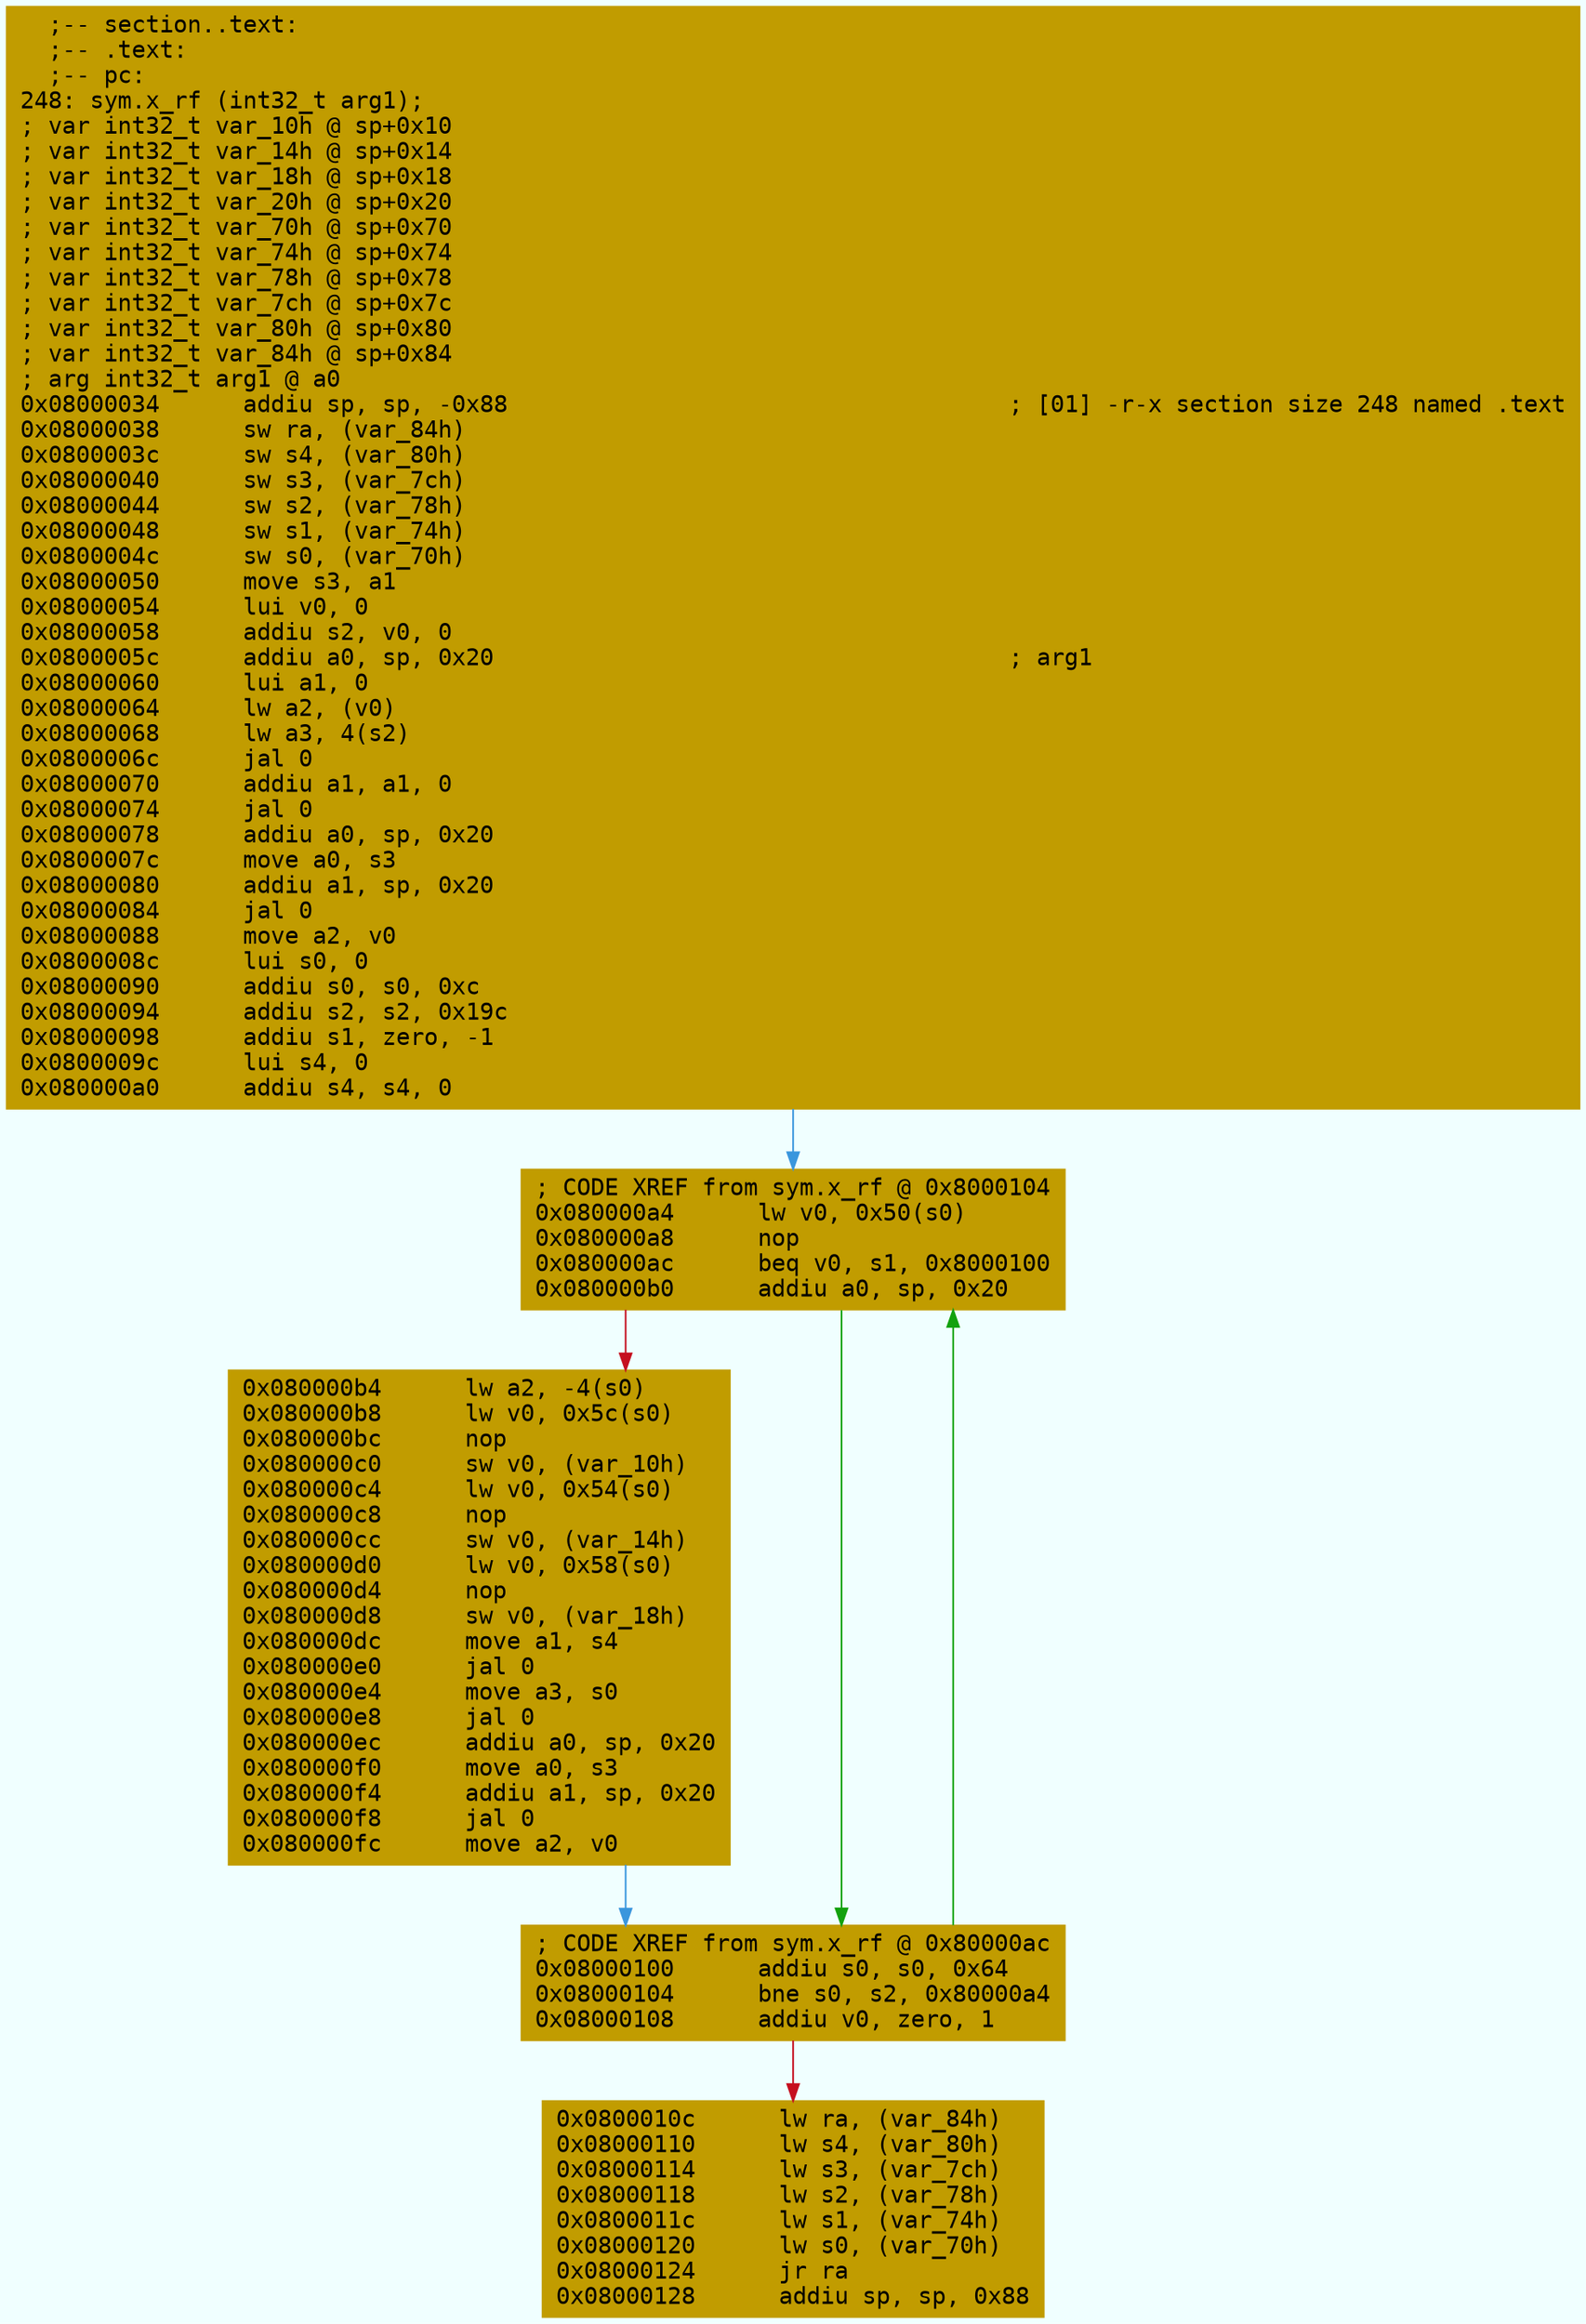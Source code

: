 digraph code {
	graph [bgcolor=azure fontsize=8 fontname="Courier" splines="ortho"];
	node [fillcolor=gray style=filled shape=box];
	edge [arrowhead="normal"];
	"0x08000034" [URL="sym.x_rf/0x08000034", fillcolor="#c19c00",color="#c19c00", fontname="Courier",label="  ;-- section..text:\l  ;-- .text:\l  ;-- pc:\l248: sym.x_rf (int32_t arg1);\l; var int32_t var_10h @ sp+0x10\l; var int32_t var_14h @ sp+0x14\l; var int32_t var_18h @ sp+0x18\l; var int32_t var_20h @ sp+0x20\l; var int32_t var_70h @ sp+0x70\l; var int32_t var_74h @ sp+0x74\l; var int32_t var_78h @ sp+0x78\l; var int32_t var_7ch @ sp+0x7c\l; var int32_t var_80h @ sp+0x80\l; var int32_t var_84h @ sp+0x84\l; arg int32_t arg1 @ a0\l0x08000034      addiu sp, sp, -0x88                                    ; [01] -r-x section size 248 named .text\l0x08000038      sw ra, (var_84h)\l0x0800003c      sw s4, (var_80h)\l0x08000040      sw s3, (var_7ch)\l0x08000044      sw s2, (var_78h)\l0x08000048      sw s1, (var_74h)\l0x0800004c      sw s0, (var_70h)\l0x08000050      move s3, a1\l0x08000054      lui v0, 0\l0x08000058      addiu s2, v0, 0\l0x0800005c      addiu a0, sp, 0x20                                     ; arg1\l0x08000060      lui a1, 0\l0x08000064      lw a2, (v0)\l0x08000068      lw a3, 4(s2)\l0x0800006c      jal 0\l0x08000070      addiu a1, a1, 0\l0x08000074      jal 0\l0x08000078      addiu a0, sp, 0x20\l0x0800007c      move a0, s3\l0x08000080      addiu a1, sp, 0x20\l0x08000084      jal 0\l0x08000088      move a2, v0\l0x0800008c      lui s0, 0\l0x08000090      addiu s0, s0, 0xc\l0x08000094      addiu s2, s2, 0x19c\l0x08000098      addiu s1, zero, -1\l0x0800009c      lui s4, 0\l0x080000a0      addiu s4, s4, 0\l"]
	"0x080000a4" [URL="sym.x_rf/0x080000a4", fillcolor="#c19c00",color="#c19c00", fontname="Courier",label="; CODE XREF from sym.x_rf @ 0x8000104\l0x080000a4      lw v0, 0x50(s0)\l0x080000a8      nop\l0x080000ac      beq v0, s1, 0x8000100\l0x080000b0      addiu a0, sp, 0x20\l"]
	"0x080000b4" [URL="sym.x_rf/0x080000b4", fillcolor="#c19c00",color="#c19c00", fontname="Courier",label="0x080000b4      lw a2, -4(s0)\l0x080000b8      lw v0, 0x5c(s0)\l0x080000bc      nop\l0x080000c0      sw v0, (var_10h)\l0x080000c4      lw v0, 0x54(s0)\l0x080000c8      nop\l0x080000cc      sw v0, (var_14h)\l0x080000d0      lw v0, 0x58(s0)\l0x080000d4      nop\l0x080000d8      sw v0, (var_18h)\l0x080000dc      move a1, s4\l0x080000e0      jal 0\l0x080000e4      move a3, s0\l0x080000e8      jal 0\l0x080000ec      addiu a0, sp, 0x20\l0x080000f0      move a0, s3\l0x080000f4      addiu a1, sp, 0x20\l0x080000f8      jal 0\l0x080000fc      move a2, v0\l"]
	"0x08000100" [URL="sym.x_rf/0x08000100", fillcolor="#c19c00",color="#c19c00", fontname="Courier",label="; CODE XREF from sym.x_rf @ 0x80000ac\l0x08000100      addiu s0, s0, 0x64\l0x08000104      bne s0, s2, 0x80000a4\l0x08000108      addiu v0, zero, 1\l"]
	"0x0800010c" [URL="sym.x_rf/0x0800010c", fillcolor="#c19c00",color="#c19c00", fontname="Courier",label="0x0800010c      lw ra, (var_84h)\l0x08000110      lw s4, (var_80h)\l0x08000114      lw s3, (var_7ch)\l0x08000118      lw s2, (var_78h)\l0x0800011c      lw s1, (var_74h)\l0x08000120      lw s0, (var_70h)\l0x08000124      jr ra\l0x08000128      addiu sp, sp, 0x88\l"]
        "0x08000034" -> "0x080000a4" [color="#3a96dd"];
        "0x080000a4" -> "0x08000100" [color="#13a10e"];
        "0x080000a4" -> "0x080000b4" [color="#c50f1f"];
        "0x080000b4" -> "0x08000100" [color="#3a96dd"];
        "0x08000100" -> "0x080000a4" [color="#13a10e"];
        "0x08000100" -> "0x0800010c" [color="#c50f1f"];
}
